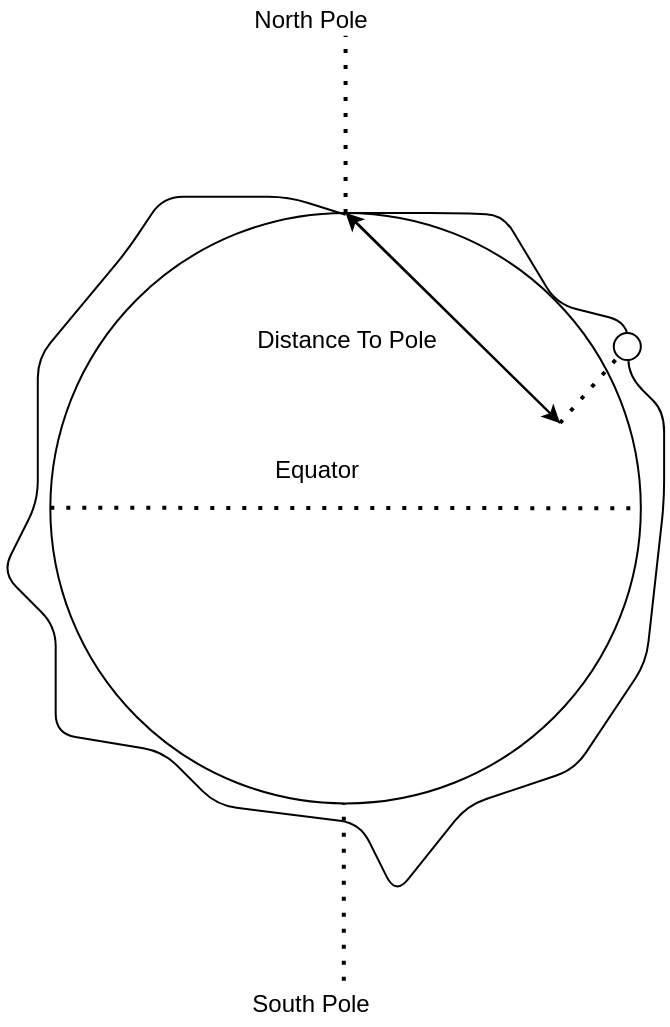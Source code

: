 <mxfile version="15.8.7" type="device"><diagram id="JlAgOKl1GxHw-Ip3XhL-" name="Page-1"><mxGraphModel dx="335" dy="854" grid="1" gridSize="10" guides="1" tooltips="1" connect="1" arrows="1" fold="1" page="1" pageScale="1" pageWidth="583" pageHeight="827" math="0" shadow="0"><root><mxCell id="0"/><mxCell id="1" parent="0"/><mxCell id="b6kktk59Cn3lbF_nVw6I-19" value="" style="group" vertex="1" connectable="0" parent="1"><mxGeometry x="700" y="130" width="331.06" height="510" as="geometry"/></mxCell><mxCell id="b6kktk59Cn3lbF_nVw6I-11" value="" style="ellipse;whiteSpace=wrap;html=1;aspect=fixed;" vertex="1" parent="b6kktk59Cn3lbF_nVw6I-19"><mxGeometry x="24.158" y="106.474" width="295.259" height="295.259" as="geometry"/></mxCell><mxCell id="b6kktk59Cn3lbF_nVw6I-12" value="" style="endArrow=none;html=1;rounded=1;exitX=0.5;exitY=0;exitDx=0;exitDy=0;" edge="1" parent="b6kktk59Cn3lbF_nVw6I-19" source="b6kktk59Cn3lbF_nVw6I-11"><mxGeometry width="50" height="50" relative="1" as="geometry"><mxPoint x="196.846" y="223.684" as="sourcePoint"/><mxPoint x="171.793" y="107.368" as="targetPoint"/><Array as="points"><mxPoint x="223.689" y="106.474"/><mxPoint x="250.532" y="107.368"/><mxPoint x="277.375" y="152.105"/><mxPoint x="313.165" y="161.053"/><mxPoint x="313.165" y="187.895"/><mxPoint x="331.06" y="205.789"/><mxPoint x="331.06" y="250.526"/><mxPoint x="322.112" y="331.053"/><mxPoint x="286.322" y="384.737"/><mxPoint x="232.637" y="402.632"/><mxPoint x="196.846" y="447.368"/><mxPoint x="178.951" y="411.579"/><mxPoint x="107.371" y="402.632"/><mxPoint x="80.528" y="375.789"/><mxPoint x="26.843" y="366.842"/><mxPoint x="26.843" y="313.158"/><mxPoint y="286.316"/><mxPoint x="17.895" y="250.526"/><mxPoint x="17.895" y="178.947"/><mxPoint x="62.633" y="125.263"/><mxPoint x="80.528" y="98.421"/><mxPoint x="143.161" y="98.421"/></Array></mxGeometry></mxCell><mxCell id="b6kktk59Cn3lbF_nVw6I-13" value="" style="endArrow=none;dashed=1;html=1;dashPattern=1 3;strokeWidth=2;rounded=1;exitX=0.5;exitY=0;exitDx=0;exitDy=0;" edge="1" parent="b6kktk59Cn3lbF_nVw6I-19" source="b6kktk59Cn3lbF_nVw6I-11"><mxGeometry width="50" height="50" relative="1" as="geometry"><mxPoint x="178.951" y="107.368" as="sourcePoint"/><mxPoint x="171.793" y="17.895" as="targetPoint"/></mxGeometry></mxCell><mxCell id="b6kktk59Cn3lbF_nVw6I-14" value="" style="endArrow=none;dashed=1;html=1;dashPattern=1 3;strokeWidth=2;rounded=1;exitX=0.5;exitY=0;exitDx=0;exitDy=0;" edge="1" parent="b6kktk59Cn3lbF_nVw6I-19"><mxGeometry width="50" height="50" relative="1" as="geometry"><mxPoint x="170.899" y="490.316" as="sourcePoint"/><mxPoint x="170.899" y="401.737" as="targetPoint"/></mxGeometry></mxCell><mxCell id="b6kktk59Cn3lbF_nVw6I-15" value="" style="endArrow=none;dashed=1;html=1;dashPattern=1 3;strokeWidth=2;rounded=1;entryX=1;entryY=0.5;entryDx=0;entryDy=0;" edge="1" parent="b6kktk59Cn3lbF_nVw6I-19" target="b6kktk59Cn3lbF_nVw6I-11"><mxGeometry width="50" height="50" relative="1" as="geometry"><mxPoint x="24.158" y="253.891" as="sourcePoint"/><mxPoint x="122.582" y="253.891" as="targetPoint"/></mxGeometry></mxCell><mxCell id="b6kktk59Cn3lbF_nVw6I-16" value="North Pole" style="text;html=1;align=center;verticalAlign=middle;resizable=0;points=[];autosize=1;strokeColor=none;fillColor=none;" vertex="1" parent="b6kktk59Cn3lbF_nVw6I-19"><mxGeometry x="119.282" width="70" height="20" as="geometry"/></mxCell><mxCell id="b6kktk59Cn3lbF_nVw6I-17" value="South Pole" style="text;html=1;align=center;verticalAlign=middle;resizable=0;points=[];autosize=1;strokeColor=none;fillColor=none;" vertex="1" parent="b6kktk59Cn3lbF_nVw6I-19"><mxGeometry x="119.282" y="492.105" width="70" height="20" as="geometry"/></mxCell><mxCell id="b6kktk59Cn3lbF_nVw6I-18" value="Equator" style="text;html=1;align=center;verticalAlign=middle;resizable=0;points=[];autosize=1;strokeColor=none;fillColor=none;" vertex="1" parent="b6kktk59Cn3lbF_nVw6I-19"><mxGeometry x="126.786" y="224.997" width="60" height="20" as="geometry"/></mxCell><mxCell id="b6kktk59Cn3lbF_nVw6I-20" value="" style="ellipse;whiteSpace=wrap;html=1;aspect=fixed;" vertex="1" parent="b6kktk59Cn3lbF_nVw6I-19"><mxGeometry x="305.89" y="166.5" width="13.53" height="13.53" as="geometry"/></mxCell><mxCell id="b6kktk59Cn3lbF_nVw6I-21" value="" style="endArrow=classic;html=1;rounded=1;" edge="1" parent="b6kktk59Cn3lbF_nVw6I-19"><mxGeometry width="50" height="50" relative="1" as="geometry"><mxPoint x="172.497" y="106.5" as="sourcePoint"/><mxPoint x="278.996" y="211.5" as="targetPoint"/></mxGeometry></mxCell><mxCell id="b6kktk59Cn3lbF_nVw6I-22" value="" style="endArrow=classic;html=1;rounded=1;entryX=0.5;entryY=0;entryDx=0;entryDy=0;" edge="1" parent="b6kktk59Cn3lbF_nVw6I-19" target="b6kktk59Cn3lbF_nVw6I-11"><mxGeometry width="50" height="50" relative="1" as="geometry"><mxPoint x="278.996" y="211.5" as="sourcePoint"/><mxPoint x="263.996" y="211.5" as="targetPoint"/></mxGeometry></mxCell><mxCell id="b6kktk59Cn3lbF_nVw6I-23" value="" style="endArrow=none;dashed=1;html=1;dashPattern=1 3;strokeWidth=2;rounded=1;" edge="1" parent="b6kktk59Cn3lbF_nVw6I-19" target="b6kktk59Cn3lbF_nVw6I-20"><mxGeometry width="50" height="50" relative="1" as="geometry"><mxPoint x="278.996" y="211.5" as="sourcePoint"/><mxPoint x="263.996" y="166.5" as="targetPoint"/></mxGeometry></mxCell><mxCell id="b6kktk59Cn3lbF_nVw6I-25" value="Distance To Pole" style="text;html=1;align=center;verticalAlign=middle;resizable=0;points=[];autosize=1;strokeColor=none;fillColor=none;" vertex="1" parent="b6kktk59Cn3lbF_nVw6I-19"><mxGeometry x="116.789" y="160.03" width="110" height="20" as="geometry"/></mxCell></root></mxGraphModel></diagram></mxfile>